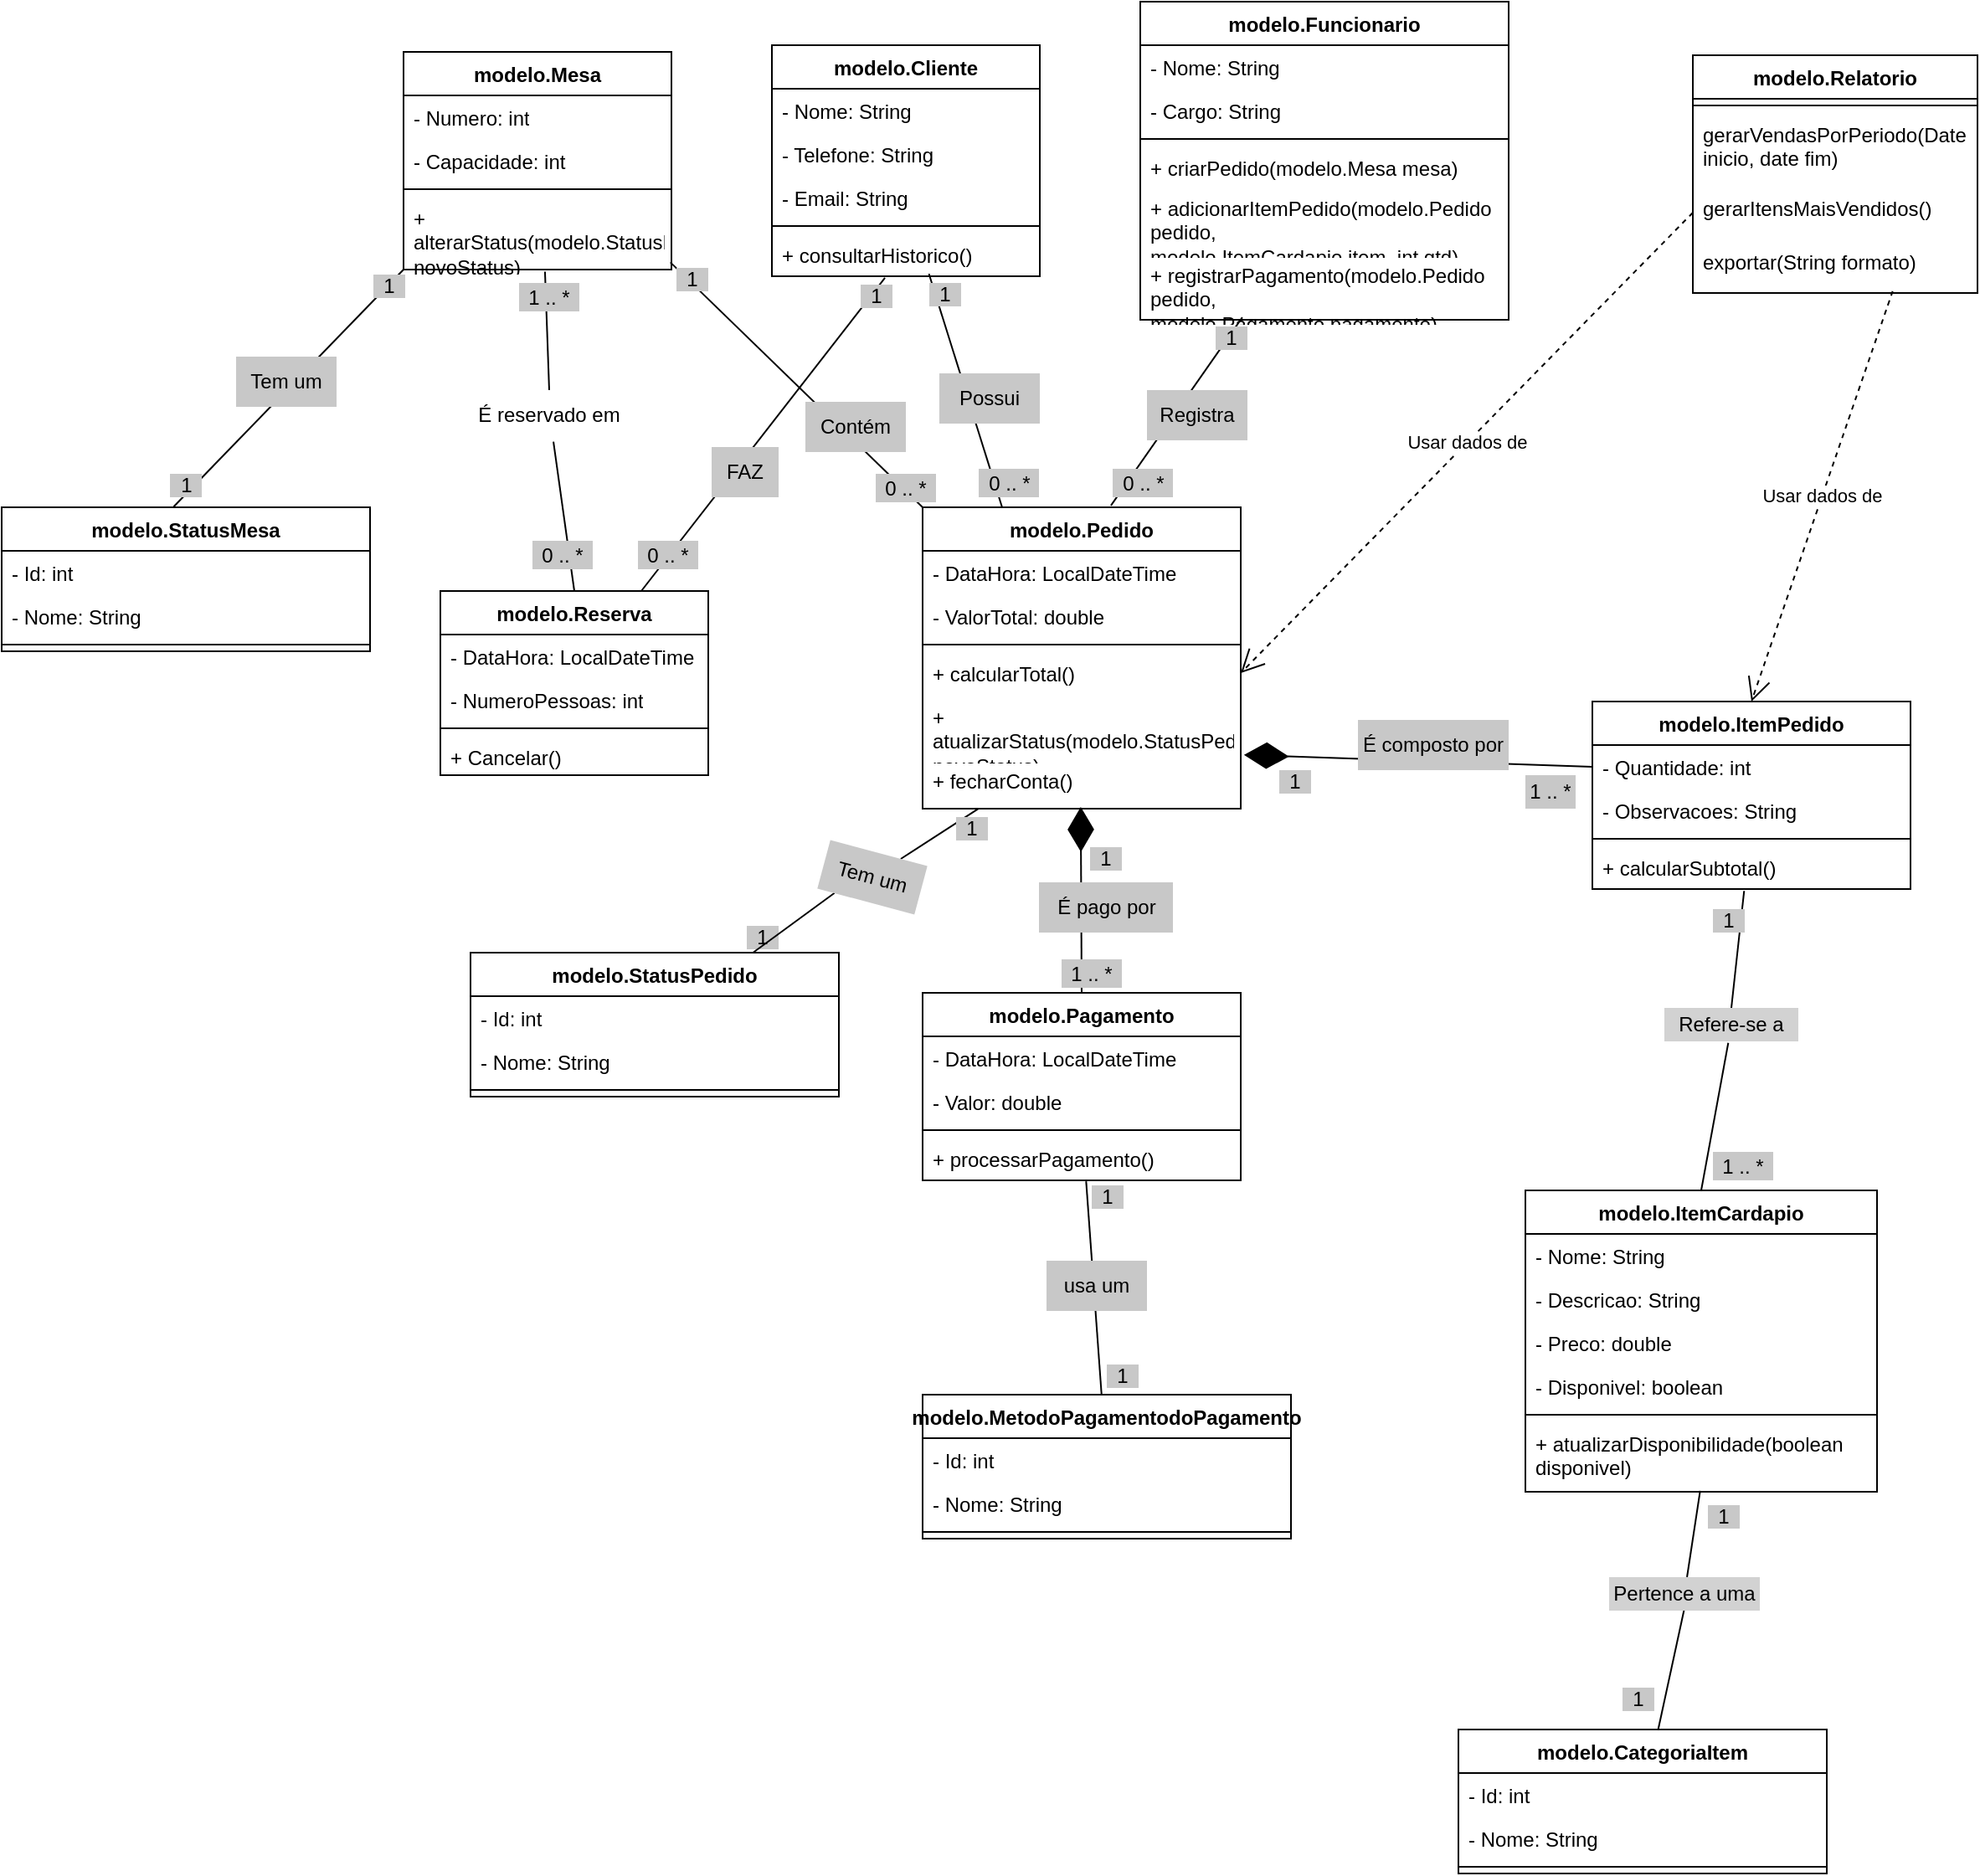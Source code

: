 <mxfile version="28.2.5">
  <diagram name="Página-1" id="li24VTJzFY7uefwLRLZB">
    <mxGraphModel dx="6407" dy="2477" grid="1" gridSize="10" guides="1" tooltips="1" connect="1" arrows="1" fold="1" page="1" pageScale="1" pageWidth="1654" pageHeight="1169" math="0" shadow="0">
      <root>
        <mxCell id="0" />
        <mxCell id="1" parent="0" />
        <mxCell id="JY0jTiwD-0eHMd1j9d3w-1" value="modelo.Cliente" style="swimlane;fontStyle=1;align=center;verticalAlign=top;childLayout=stackLayout;horizontal=1;startSize=26;horizontalStack=0;resizeParent=1;resizeParentMax=0;resizeLast=0;collapsible=1;marginBottom=0;whiteSpace=wrap;html=1;" vertex="1" parent="1">
          <mxGeometry x="-990" y="52" width="160" height="138" as="geometry" />
        </mxCell>
        <mxCell id="JY0jTiwD-0eHMd1j9d3w-2" value="- Nome: String" style="text;strokeColor=none;fillColor=none;align=left;verticalAlign=top;spacingLeft=4;spacingRight=4;overflow=hidden;rotatable=0;points=[[0,0.5],[1,0.5]];portConstraint=eastwest;whiteSpace=wrap;html=1;" vertex="1" parent="JY0jTiwD-0eHMd1j9d3w-1">
          <mxGeometry y="26" width="160" height="26" as="geometry" />
        </mxCell>
        <mxCell id="JY0jTiwD-0eHMd1j9d3w-3" value="- Telefone: String" style="text;strokeColor=none;fillColor=none;align=left;verticalAlign=top;spacingLeft=4;spacingRight=4;overflow=hidden;rotatable=0;points=[[0,0.5],[1,0.5]];portConstraint=eastwest;whiteSpace=wrap;html=1;" vertex="1" parent="JY0jTiwD-0eHMd1j9d3w-1">
          <mxGeometry y="52" width="160" height="26" as="geometry" />
        </mxCell>
        <mxCell id="JY0jTiwD-0eHMd1j9d3w-4" value="- Email: String" style="text;strokeColor=none;fillColor=none;align=left;verticalAlign=top;spacingLeft=4;spacingRight=4;overflow=hidden;rotatable=0;points=[[0,0.5],[1,0.5]];portConstraint=eastwest;whiteSpace=wrap;html=1;" vertex="1" parent="JY0jTiwD-0eHMd1j9d3w-1">
          <mxGeometry y="78" width="160" height="26" as="geometry" />
        </mxCell>
        <mxCell id="JY0jTiwD-0eHMd1j9d3w-5" value="" style="line;strokeWidth=1;fillColor=none;align=left;verticalAlign=middle;spacingTop=-1;spacingLeft=3;spacingRight=3;rotatable=0;labelPosition=right;points=[];portConstraint=eastwest;strokeColor=inherit;" vertex="1" parent="JY0jTiwD-0eHMd1j9d3w-1">
          <mxGeometry y="104" width="160" height="8" as="geometry" />
        </mxCell>
        <mxCell id="JY0jTiwD-0eHMd1j9d3w-6" value="+ consultarHistorico()" style="text;strokeColor=none;fillColor=none;align=left;verticalAlign=top;spacingLeft=4;spacingRight=4;overflow=hidden;rotatable=0;points=[[0,0.5],[1,0.5]];portConstraint=eastwest;whiteSpace=wrap;html=1;" vertex="1" parent="JY0jTiwD-0eHMd1j9d3w-1">
          <mxGeometry y="112" width="160" height="26" as="geometry" />
        </mxCell>
        <mxCell id="JY0jTiwD-0eHMd1j9d3w-7" value="modelo.Pedido" style="swimlane;fontStyle=1;align=center;verticalAlign=top;childLayout=stackLayout;horizontal=1;startSize=26;horizontalStack=0;resizeParent=1;resizeParentMax=0;resizeLast=0;collapsible=1;marginBottom=0;whiteSpace=wrap;html=1;" vertex="1" parent="1">
          <mxGeometry x="-900" y="328" width="190" height="180" as="geometry" />
        </mxCell>
        <mxCell id="JY0jTiwD-0eHMd1j9d3w-8" value="- DataHora: LocalDateTime" style="text;strokeColor=none;fillColor=none;align=left;verticalAlign=top;spacingLeft=4;spacingRight=4;overflow=hidden;rotatable=0;points=[[0,0.5],[1,0.5]];portConstraint=eastwest;whiteSpace=wrap;html=1;" vertex="1" parent="JY0jTiwD-0eHMd1j9d3w-7">
          <mxGeometry y="26" width="190" height="26" as="geometry" />
        </mxCell>
        <mxCell id="JY0jTiwD-0eHMd1j9d3w-9" value="- ValorTotal: double" style="text;strokeColor=none;fillColor=none;align=left;verticalAlign=top;spacingLeft=4;spacingRight=4;overflow=hidden;rotatable=0;points=[[0,0.5],[1,0.5]];portConstraint=eastwest;whiteSpace=wrap;html=1;" vertex="1" parent="JY0jTiwD-0eHMd1j9d3w-7">
          <mxGeometry y="52" width="190" height="26" as="geometry" />
        </mxCell>
        <mxCell id="JY0jTiwD-0eHMd1j9d3w-10" value="" style="line;strokeWidth=1;fillColor=none;align=left;verticalAlign=middle;spacingTop=-1;spacingLeft=3;spacingRight=3;rotatable=0;labelPosition=right;points=[];portConstraint=eastwest;strokeColor=inherit;" vertex="1" parent="JY0jTiwD-0eHMd1j9d3w-7">
          <mxGeometry y="78" width="190" height="8" as="geometry" />
        </mxCell>
        <mxCell id="JY0jTiwD-0eHMd1j9d3w-11" value="+ calcularTotal()" style="text;strokeColor=none;fillColor=none;align=left;verticalAlign=top;spacingLeft=4;spacingRight=4;overflow=hidden;rotatable=0;points=[[0,0.5],[1,0.5]];portConstraint=eastwest;whiteSpace=wrap;html=1;" vertex="1" parent="JY0jTiwD-0eHMd1j9d3w-7">
          <mxGeometry y="86" width="190" height="26" as="geometry" />
        </mxCell>
        <mxCell id="JY0jTiwD-0eHMd1j9d3w-12" value="&lt;div&gt;+ atualizarStatus(modelo.StatusPedido novoStatus)&lt;/div&gt;" style="text;strokeColor=none;fillColor=none;align=left;verticalAlign=top;spacingLeft=4;spacingRight=4;overflow=hidden;rotatable=0;points=[[0,0.5],[1,0.5]];portConstraint=eastwest;whiteSpace=wrap;html=1;" vertex="1" parent="JY0jTiwD-0eHMd1j9d3w-7">
          <mxGeometry y="112" width="190" height="38" as="geometry" />
        </mxCell>
        <mxCell id="JY0jTiwD-0eHMd1j9d3w-13" value="&lt;div&gt;+ fecharConta()&lt;/div&gt;" style="text;strokeColor=none;fillColor=none;align=left;verticalAlign=top;spacingLeft=4;spacingRight=4;overflow=hidden;rotatable=0;points=[[0,0.5],[1,0.5]];portConstraint=eastwest;whiteSpace=wrap;html=1;" vertex="1" parent="JY0jTiwD-0eHMd1j9d3w-7">
          <mxGeometry y="150" width="190" height="30" as="geometry" />
        </mxCell>
        <mxCell id="JY0jTiwD-0eHMd1j9d3w-14" value="modelo.Pagamento" style="swimlane;fontStyle=1;align=center;verticalAlign=top;childLayout=stackLayout;horizontal=1;startSize=26;horizontalStack=0;resizeParent=1;resizeParentMax=0;resizeLast=0;collapsible=1;marginBottom=0;whiteSpace=wrap;html=1;" vertex="1" parent="1">
          <mxGeometry x="-900" y="618" width="190" height="112" as="geometry" />
        </mxCell>
        <mxCell id="JY0jTiwD-0eHMd1j9d3w-15" value="- DataHora: LocalDateTime" style="text;strokeColor=none;fillColor=none;align=left;verticalAlign=top;spacingLeft=4;spacingRight=4;overflow=hidden;rotatable=0;points=[[0,0.5],[1,0.5]];portConstraint=eastwest;whiteSpace=wrap;html=1;" vertex="1" parent="JY0jTiwD-0eHMd1j9d3w-14">
          <mxGeometry y="26" width="190" height="26" as="geometry" />
        </mxCell>
        <mxCell id="JY0jTiwD-0eHMd1j9d3w-16" value="- Valor: double" style="text;strokeColor=none;fillColor=none;align=left;verticalAlign=top;spacingLeft=4;spacingRight=4;overflow=hidden;rotatable=0;points=[[0,0.5],[1,0.5]];portConstraint=eastwest;whiteSpace=wrap;html=1;" vertex="1" parent="JY0jTiwD-0eHMd1j9d3w-14">
          <mxGeometry y="52" width="190" height="26" as="geometry" />
        </mxCell>
        <mxCell id="JY0jTiwD-0eHMd1j9d3w-17" value="" style="line;strokeWidth=1;fillColor=none;align=left;verticalAlign=middle;spacingTop=-1;spacingLeft=3;spacingRight=3;rotatable=0;labelPosition=right;points=[];portConstraint=eastwest;strokeColor=inherit;" vertex="1" parent="JY0jTiwD-0eHMd1j9d3w-14">
          <mxGeometry y="78" width="190" height="8" as="geometry" />
        </mxCell>
        <mxCell id="JY0jTiwD-0eHMd1j9d3w-18" value="+ processarPagamento()" style="text;strokeColor=none;fillColor=none;align=left;verticalAlign=top;spacingLeft=4;spacingRight=4;overflow=hidden;rotatable=0;points=[[0,0.5],[1,0.5]];portConstraint=eastwest;whiteSpace=wrap;html=1;" vertex="1" parent="JY0jTiwD-0eHMd1j9d3w-14">
          <mxGeometry y="86" width="190" height="26" as="geometry" />
        </mxCell>
        <mxCell id="JY0jTiwD-0eHMd1j9d3w-19" value="modelo.ItemCardapio" style="swimlane;fontStyle=1;align=center;verticalAlign=top;childLayout=stackLayout;horizontal=1;startSize=26;horizontalStack=0;resizeParent=1;resizeParentMax=0;resizeLast=0;collapsible=1;marginBottom=0;whiteSpace=wrap;html=1;" vertex="1" parent="1">
          <mxGeometry x="-540" y="736" width="210" height="180" as="geometry" />
        </mxCell>
        <mxCell id="JY0jTiwD-0eHMd1j9d3w-20" value="- Nome: String" style="text;strokeColor=none;fillColor=none;align=left;verticalAlign=top;spacingLeft=4;spacingRight=4;overflow=hidden;rotatable=0;points=[[0,0.5],[1,0.5]];portConstraint=eastwest;whiteSpace=wrap;html=1;" vertex="1" parent="JY0jTiwD-0eHMd1j9d3w-19">
          <mxGeometry y="26" width="210" height="26" as="geometry" />
        </mxCell>
        <mxCell id="JY0jTiwD-0eHMd1j9d3w-21" value="- Descricao: String" style="text;strokeColor=none;fillColor=none;align=left;verticalAlign=top;spacingLeft=4;spacingRight=4;overflow=hidden;rotatable=0;points=[[0,0.5],[1,0.5]];portConstraint=eastwest;whiteSpace=wrap;html=1;" vertex="1" parent="JY0jTiwD-0eHMd1j9d3w-19">
          <mxGeometry y="52" width="210" height="26" as="geometry" />
        </mxCell>
        <mxCell id="JY0jTiwD-0eHMd1j9d3w-22" value="- Preco: double" style="text;strokeColor=none;fillColor=none;align=left;verticalAlign=top;spacingLeft=4;spacingRight=4;overflow=hidden;rotatable=0;points=[[0,0.5],[1,0.5]];portConstraint=eastwest;whiteSpace=wrap;html=1;" vertex="1" parent="JY0jTiwD-0eHMd1j9d3w-19">
          <mxGeometry y="78" width="210" height="26" as="geometry" />
        </mxCell>
        <mxCell id="JY0jTiwD-0eHMd1j9d3w-23" value="- Disponivel: boolean" style="text;strokeColor=none;fillColor=none;align=left;verticalAlign=top;spacingLeft=4;spacingRight=4;overflow=hidden;rotatable=0;points=[[0,0.5],[1,0.5]];portConstraint=eastwest;whiteSpace=wrap;html=1;" vertex="1" parent="JY0jTiwD-0eHMd1j9d3w-19">
          <mxGeometry y="104" width="210" height="26" as="geometry" />
        </mxCell>
        <mxCell id="JY0jTiwD-0eHMd1j9d3w-24" value="" style="line;strokeWidth=1;fillColor=none;align=left;verticalAlign=middle;spacingTop=-1;spacingLeft=3;spacingRight=3;rotatable=0;labelPosition=right;points=[];portConstraint=eastwest;strokeColor=inherit;" vertex="1" parent="JY0jTiwD-0eHMd1j9d3w-19">
          <mxGeometry y="130" width="210" height="8" as="geometry" />
        </mxCell>
        <mxCell id="JY0jTiwD-0eHMd1j9d3w-25" value="+ atualizarDisponibilidade(boolean disponivel)" style="text;strokeColor=none;fillColor=none;align=left;verticalAlign=top;spacingLeft=4;spacingRight=4;overflow=hidden;rotatable=0;points=[[0,0.5],[1,0.5]];portConstraint=eastwest;whiteSpace=wrap;html=1;" vertex="1" parent="JY0jTiwD-0eHMd1j9d3w-19">
          <mxGeometry y="138" width="210" height="42" as="geometry" />
        </mxCell>
        <mxCell id="JY0jTiwD-0eHMd1j9d3w-26" value="modelo.ItemPedido" style="swimlane;fontStyle=1;align=center;verticalAlign=top;childLayout=stackLayout;horizontal=1;startSize=26;horizontalStack=0;resizeParent=1;resizeParentMax=0;resizeLast=0;collapsible=1;marginBottom=0;whiteSpace=wrap;html=1;" vertex="1" parent="1">
          <mxGeometry x="-500" y="444" width="190" height="112" as="geometry" />
        </mxCell>
        <mxCell id="JY0jTiwD-0eHMd1j9d3w-27" value="- Quantidade: int" style="text;strokeColor=none;fillColor=none;align=left;verticalAlign=top;spacingLeft=4;spacingRight=4;overflow=hidden;rotatable=0;points=[[0,0.5],[1,0.5]];portConstraint=eastwest;whiteSpace=wrap;html=1;" vertex="1" parent="JY0jTiwD-0eHMd1j9d3w-26">
          <mxGeometry y="26" width="190" height="26" as="geometry" />
        </mxCell>
        <mxCell id="JY0jTiwD-0eHMd1j9d3w-28" value="- Observacoes: String" style="text;strokeColor=none;fillColor=none;align=left;verticalAlign=top;spacingLeft=4;spacingRight=4;overflow=hidden;rotatable=0;points=[[0,0.5],[1,0.5]];portConstraint=eastwest;whiteSpace=wrap;html=1;" vertex="1" parent="JY0jTiwD-0eHMd1j9d3w-26">
          <mxGeometry y="52" width="190" height="26" as="geometry" />
        </mxCell>
        <mxCell id="JY0jTiwD-0eHMd1j9d3w-29" value="" style="line;strokeWidth=1;fillColor=none;align=left;verticalAlign=middle;spacingTop=-1;spacingLeft=3;spacingRight=3;rotatable=0;labelPosition=right;points=[];portConstraint=eastwest;strokeColor=inherit;" vertex="1" parent="JY0jTiwD-0eHMd1j9d3w-26">
          <mxGeometry y="78" width="190" height="8" as="geometry" />
        </mxCell>
        <mxCell id="JY0jTiwD-0eHMd1j9d3w-30" value="+ calcularSubtotal()" style="text;strokeColor=none;fillColor=none;align=left;verticalAlign=top;spacingLeft=4;spacingRight=4;overflow=hidden;rotatable=0;points=[[0,0.5],[1,0.5]];portConstraint=eastwest;whiteSpace=wrap;html=1;" vertex="1" parent="JY0jTiwD-0eHMd1j9d3w-26">
          <mxGeometry y="86" width="190" height="26" as="geometry" />
        </mxCell>
        <mxCell id="JY0jTiwD-0eHMd1j9d3w-31" value="modelo.Mesa" style="swimlane;fontStyle=1;align=center;verticalAlign=top;childLayout=stackLayout;horizontal=1;startSize=26;horizontalStack=0;resizeParent=1;resizeParentMax=0;resizeLast=0;collapsible=1;marginBottom=0;whiteSpace=wrap;html=1;" vertex="1" parent="1">
          <mxGeometry x="-1210" y="56" width="160" height="130" as="geometry" />
        </mxCell>
        <mxCell id="JY0jTiwD-0eHMd1j9d3w-32" value="- Numero: int" style="text;strokeColor=none;fillColor=none;align=left;verticalAlign=top;spacingLeft=4;spacingRight=4;overflow=hidden;rotatable=0;points=[[0,0.5],[1,0.5]];portConstraint=eastwest;whiteSpace=wrap;html=1;" vertex="1" parent="JY0jTiwD-0eHMd1j9d3w-31">
          <mxGeometry y="26" width="160" height="26" as="geometry" />
        </mxCell>
        <mxCell id="JY0jTiwD-0eHMd1j9d3w-33" value="- Capacidade: int" style="text;strokeColor=none;fillColor=none;align=left;verticalAlign=top;spacingLeft=4;spacingRight=4;overflow=hidden;rotatable=0;points=[[0,0.5],[1,0.5]];portConstraint=eastwest;whiteSpace=wrap;html=1;" vertex="1" parent="JY0jTiwD-0eHMd1j9d3w-31">
          <mxGeometry y="52" width="160" height="26" as="geometry" />
        </mxCell>
        <mxCell id="JY0jTiwD-0eHMd1j9d3w-34" value="" style="line;strokeWidth=1;fillColor=none;align=left;verticalAlign=middle;spacingTop=-1;spacingLeft=3;spacingRight=3;rotatable=0;labelPosition=right;points=[];portConstraint=eastwest;strokeColor=inherit;" vertex="1" parent="JY0jTiwD-0eHMd1j9d3w-31">
          <mxGeometry y="78" width="160" height="8" as="geometry" />
        </mxCell>
        <mxCell id="JY0jTiwD-0eHMd1j9d3w-35" value="+ alterarStatus(modelo.StatusMesa novoStatus)" style="text;strokeColor=none;fillColor=none;align=left;verticalAlign=top;spacingLeft=4;spacingRight=4;overflow=hidden;rotatable=0;points=[[0,0.5],[1,0.5]];portConstraint=eastwest;whiteSpace=wrap;html=1;" vertex="1" parent="JY0jTiwD-0eHMd1j9d3w-31">
          <mxGeometry y="86" width="160" height="44" as="geometry" />
        </mxCell>
        <mxCell id="JY0jTiwD-0eHMd1j9d3w-36" value="modelo.Relatorio" style="swimlane;fontStyle=1;align=center;verticalAlign=top;childLayout=stackLayout;horizontal=1;startSize=26;horizontalStack=0;resizeParent=1;resizeParentMax=0;resizeLast=0;collapsible=1;marginBottom=0;whiteSpace=wrap;html=1;" vertex="1" parent="1">
          <mxGeometry x="-440" y="58" width="170" height="142" as="geometry" />
        </mxCell>
        <mxCell id="JY0jTiwD-0eHMd1j9d3w-37" value="" style="line;strokeWidth=1;fillColor=none;align=left;verticalAlign=middle;spacingTop=-1;spacingLeft=3;spacingRight=3;rotatable=0;labelPosition=right;points=[];portConstraint=eastwest;strokeColor=inherit;" vertex="1" parent="JY0jTiwD-0eHMd1j9d3w-36">
          <mxGeometry y="26" width="170" height="8" as="geometry" />
        </mxCell>
        <mxCell id="JY0jTiwD-0eHMd1j9d3w-38" value="gerarVendasPorPeriodo(Date inicio, date fim)" style="text;strokeColor=none;fillColor=none;align=left;verticalAlign=top;spacingLeft=4;spacingRight=4;overflow=hidden;rotatable=0;points=[[0,0.5],[1,0.5]];portConstraint=eastwest;whiteSpace=wrap;html=1;" vertex="1" parent="JY0jTiwD-0eHMd1j9d3w-36">
          <mxGeometry y="34" width="170" height="44" as="geometry" />
        </mxCell>
        <mxCell id="JY0jTiwD-0eHMd1j9d3w-39" value="gerarItensMaisVendidos()" style="text;strokeColor=none;fillColor=none;align=left;verticalAlign=top;spacingLeft=4;spacingRight=4;overflow=hidden;rotatable=0;points=[[0,0.5],[1,0.5]];portConstraint=eastwest;whiteSpace=wrap;html=1;" vertex="1" parent="JY0jTiwD-0eHMd1j9d3w-36">
          <mxGeometry y="78" width="170" height="32" as="geometry" />
        </mxCell>
        <mxCell id="JY0jTiwD-0eHMd1j9d3w-40" value="exportar(String formato)" style="text;strokeColor=none;fillColor=none;align=left;verticalAlign=top;spacingLeft=4;spacingRight=4;overflow=hidden;rotatable=0;points=[[0,0.5],[1,0.5]];portConstraint=eastwest;whiteSpace=wrap;html=1;" vertex="1" parent="JY0jTiwD-0eHMd1j9d3w-36">
          <mxGeometry y="110" width="170" height="32" as="geometry" />
        </mxCell>
        <mxCell id="JY0jTiwD-0eHMd1j9d3w-41" value="modelo.Reserva" style="swimlane;fontStyle=1;align=center;verticalAlign=top;childLayout=stackLayout;horizontal=1;startSize=26;horizontalStack=0;resizeParent=1;resizeParentMax=0;resizeLast=0;collapsible=1;marginBottom=0;whiteSpace=wrap;html=1;" vertex="1" parent="1">
          <mxGeometry x="-1188" y="378" width="160" height="110" as="geometry" />
        </mxCell>
        <mxCell id="JY0jTiwD-0eHMd1j9d3w-42" value="- DataHora: LocalDateTime" style="text;strokeColor=none;fillColor=none;align=left;verticalAlign=top;spacingLeft=4;spacingRight=4;overflow=hidden;rotatable=0;points=[[0,0.5],[1,0.5]];portConstraint=eastwest;whiteSpace=wrap;html=1;" vertex="1" parent="JY0jTiwD-0eHMd1j9d3w-41">
          <mxGeometry y="26" width="160" height="26" as="geometry" />
        </mxCell>
        <mxCell id="JY0jTiwD-0eHMd1j9d3w-43" value="- NumeroPessoas: int" style="text;strokeColor=none;fillColor=none;align=left;verticalAlign=top;spacingLeft=4;spacingRight=4;overflow=hidden;rotatable=0;points=[[0,0.5],[1,0.5]];portConstraint=eastwest;whiteSpace=wrap;html=1;" vertex="1" parent="JY0jTiwD-0eHMd1j9d3w-41">
          <mxGeometry y="52" width="160" height="26" as="geometry" />
        </mxCell>
        <mxCell id="JY0jTiwD-0eHMd1j9d3w-44" value="" style="line;strokeWidth=1;fillColor=none;align=left;verticalAlign=middle;spacingTop=-1;spacingLeft=3;spacingRight=3;rotatable=0;labelPosition=right;points=[];portConstraint=eastwest;strokeColor=inherit;" vertex="1" parent="JY0jTiwD-0eHMd1j9d3w-41">
          <mxGeometry y="78" width="160" height="8" as="geometry" />
        </mxCell>
        <mxCell id="JY0jTiwD-0eHMd1j9d3w-45" value="+ Cancelar()" style="text;strokeColor=none;fillColor=none;align=left;verticalAlign=top;spacingLeft=4;spacingRight=4;overflow=hidden;rotatable=0;points=[[0,0.5],[1,0.5]];portConstraint=eastwest;whiteSpace=wrap;html=1;" vertex="1" parent="JY0jTiwD-0eHMd1j9d3w-41">
          <mxGeometry y="86" width="160" height="24" as="geometry" />
        </mxCell>
        <mxCell id="JY0jTiwD-0eHMd1j9d3w-46" value="modelo.Funcionario" style="swimlane;fontStyle=1;align=center;verticalAlign=top;childLayout=stackLayout;horizontal=1;startSize=26;horizontalStack=0;resizeParent=1;resizeParentMax=0;resizeLast=0;collapsible=1;marginBottom=0;whiteSpace=wrap;html=1;" vertex="1" parent="1">
          <mxGeometry x="-770" y="26" width="220" height="190" as="geometry" />
        </mxCell>
        <mxCell id="JY0jTiwD-0eHMd1j9d3w-47" value="- Nome: String" style="text;strokeColor=none;fillColor=none;align=left;verticalAlign=top;spacingLeft=4;spacingRight=4;overflow=hidden;rotatable=0;points=[[0,0.5],[1,0.5]];portConstraint=eastwest;whiteSpace=wrap;html=1;" vertex="1" parent="JY0jTiwD-0eHMd1j9d3w-46">
          <mxGeometry y="26" width="220" height="26" as="geometry" />
        </mxCell>
        <mxCell id="JY0jTiwD-0eHMd1j9d3w-48" value="- Cargo: String" style="text;strokeColor=none;fillColor=none;align=left;verticalAlign=top;spacingLeft=4;spacingRight=4;overflow=hidden;rotatable=0;points=[[0,0.5],[1,0.5]];portConstraint=eastwest;whiteSpace=wrap;html=1;" vertex="1" parent="JY0jTiwD-0eHMd1j9d3w-46">
          <mxGeometry y="52" width="220" height="26" as="geometry" />
        </mxCell>
        <mxCell id="JY0jTiwD-0eHMd1j9d3w-49" value="" style="line;strokeWidth=1;fillColor=none;align=left;verticalAlign=middle;spacingTop=-1;spacingLeft=3;spacingRight=3;rotatable=0;labelPosition=right;points=[];portConstraint=eastwest;strokeColor=inherit;" vertex="1" parent="JY0jTiwD-0eHMd1j9d3w-46">
          <mxGeometry y="78" width="220" height="8" as="geometry" />
        </mxCell>
        <mxCell id="JY0jTiwD-0eHMd1j9d3w-50" value="+ criarPedido(modelo.Mesa mesa)" style="text;strokeColor=none;fillColor=none;align=left;verticalAlign=top;spacingLeft=4;spacingRight=4;overflow=hidden;rotatable=0;points=[[0,0.5],[1,0.5]];portConstraint=eastwest;whiteSpace=wrap;html=1;" vertex="1" parent="JY0jTiwD-0eHMd1j9d3w-46">
          <mxGeometry y="86" width="220" height="24" as="geometry" />
        </mxCell>
        <mxCell id="JY0jTiwD-0eHMd1j9d3w-51" value="+ adicionarItemPedido(modelo.Pedido pedido,&lt;div&gt;modelo.ItemCardapio item, int qtd&lt;span style=&quot;background-color: transparent; color: light-dark(rgb(0, 0, 0), rgb(255, 255, 255));&quot;&gt;)&lt;/span&gt;&lt;/div&gt;" style="text;strokeColor=none;fillColor=none;align=left;verticalAlign=top;spacingLeft=4;spacingRight=4;overflow=hidden;rotatable=0;points=[[0,0.5],[1,0.5]];portConstraint=eastwest;whiteSpace=wrap;html=1;" vertex="1" parent="JY0jTiwD-0eHMd1j9d3w-46">
          <mxGeometry y="110" width="220" height="40" as="geometry" />
        </mxCell>
        <mxCell id="JY0jTiwD-0eHMd1j9d3w-52" value="+ registrarPagamento(modelo.Pedido pedido,&lt;div&gt;&lt;span style=&quot;background-color: transparent; color: light-dark(rgb(0, 0, 0), rgb(255, 255, 255));&quot;&gt;modelo.Pagamento pagamento)&lt;/span&gt;&lt;/div&gt;" style="text;strokeColor=none;fillColor=none;align=left;verticalAlign=top;spacingLeft=4;spacingRight=4;overflow=hidden;rotatable=0;points=[[0,0.5],[1,0.5]];portConstraint=eastwest;whiteSpace=wrap;html=1;" vertex="1" parent="JY0jTiwD-0eHMd1j9d3w-46">
          <mxGeometry y="150" width="220" height="40" as="geometry" />
        </mxCell>
        <mxCell id="JY0jTiwD-0eHMd1j9d3w-53" value="modelo.StatusMesa" style="swimlane;fontStyle=1;align=center;verticalAlign=top;childLayout=stackLayout;horizontal=1;startSize=26;horizontalStack=0;resizeParent=1;resizeParentMax=0;resizeLast=0;collapsible=1;marginBottom=0;whiteSpace=wrap;html=1;" vertex="1" parent="1">
          <mxGeometry x="-1450" y="328" width="220" height="86" as="geometry" />
        </mxCell>
        <mxCell id="JY0jTiwD-0eHMd1j9d3w-54" value="- Id: int" style="text;strokeColor=none;fillColor=none;align=left;verticalAlign=top;spacingLeft=4;spacingRight=4;overflow=hidden;rotatable=0;points=[[0,0.5],[1,0.5]];portConstraint=eastwest;whiteSpace=wrap;html=1;" vertex="1" parent="JY0jTiwD-0eHMd1j9d3w-53">
          <mxGeometry y="26" width="220" height="26" as="geometry" />
        </mxCell>
        <mxCell id="JY0jTiwD-0eHMd1j9d3w-55" value="- Nome: String" style="text;strokeColor=none;fillColor=none;align=left;verticalAlign=top;spacingLeft=4;spacingRight=4;overflow=hidden;rotatable=0;points=[[0,0.5],[1,0.5]];portConstraint=eastwest;whiteSpace=wrap;html=1;" vertex="1" parent="JY0jTiwD-0eHMd1j9d3w-53">
          <mxGeometry y="52" width="220" height="26" as="geometry" />
        </mxCell>
        <mxCell id="JY0jTiwD-0eHMd1j9d3w-56" value="" style="line;strokeWidth=1;fillColor=none;align=left;verticalAlign=middle;spacingTop=-1;spacingLeft=3;spacingRight=3;rotatable=0;labelPosition=right;points=[];portConstraint=eastwest;strokeColor=inherit;" vertex="1" parent="JY0jTiwD-0eHMd1j9d3w-53">
          <mxGeometry y="78" width="220" height="8" as="geometry" />
        </mxCell>
        <mxCell id="JY0jTiwD-0eHMd1j9d3w-57" value="modelo.StatusPedido" style="swimlane;fontStyle=1;align=center;verticalAlign=top;childLayout=stackLayout;horizontal=1;startSize=26;horizontalStack=0;resizeParent=1;resizeParentMax=0;resizeLast=0;collapsible=1;marginBottom=0;whiteSpace=wrap;html=1;" vertex="1" parent="1">
          <mxGeometry x="-1170" y="594" width="220" height="86" as="geometry" />
        </mxCell>
        <mxCell id="JY0jTiwD-0eHMd1j9d3w-58" value="- Id: int" style="text;strokeColor=none;fillColor=none;align=left;verticalAlign=top;spacingLeft=4;spacingRight=4;overflow=hidden;rotatable=0;points=[[0,0.5],[1,0.5]];portConstraint=eastwest;whiteSpace=wrap;html=1;" vertex="1" parent="JY0jTiwD-0eHMd1j9d3w-57">
          <mxGeometry y="26" width="220" height="26" as="geometry" />
        </mxCell>
        <mxCell id="JY0jTiwD-0eHMd1j9d3w-59" value="- Nome: String" style="text;strokeColor=none;fillColor=none;align=left;verticalAlign=top;spacingLeft=4;spacingRight=4;overflow=hidden;rotatable=0;points=[[0,0.5],[1,0.5]];portConstraint=eastwest;whiteSpace=wrap;html=1;" vertex="1" parent="JY0jTiwD-0eHMd1j9d3w-57">
          <mxGeometry y="52" width="220" height="26" as="geometry" />
        </mxCell>
        <mxCell id="JY0jTiwD-0eHMd1j9d3w-60" value="" style="line;strokeWidth=1;fillColor=none;align=left;verticalAlign=middle;spacingTop=-1;spacingLeft=3;spacingRight=3;rotatable=0;labelPosition=right;points=[];portConstraint=eastwest;strokeColor=inherit;" vertex="1" parent="JY0jTiwD-0eHMd1j9d3w-57">
          <mxGeometry y="78" width="220" height="8" as="geometry" />
        </mxCell>
        <mxCell id="JY0jTiwD-0eHMd1j9d3w-61" value="modelo.CategoriaItem" style="swimlane;fontStyle=1;align=center;verticalAlign=top;childLayout=stackLayout;horizontal=1;startSize=26;horizontalStack=0;resizeParent=1;resizeParentMax=0;resizeLast=0;collapsible=1;marginBottom=0;whiteSpace=wrap;html=1;" vertex="1" parent="1">
          <mxGeometry x="-580" y="1058" width="220" height="86" as="geometry" />
        </mxCell>
        <mxCell id="JY0jTiwD-0eHMd1j9d3w-62" value="- Id: int" style="text;strokeColor=none;fillColor=none;align=left;verticalAlign=top;spacingLeft=4;spacingRight=4;overflow=hidden;rotatable=0;points=[[0,0.5],[1,0.5]];portConstraint=eastwest;whiteSpace=wrap;html=1;" vertex="1" parent="JY0jTiwD-0eHMd1j9d3w-61">
          <mxGeometry y="26" width="220" height="26" as="geometry" />
        </mxCell>
        <mxCell id="JY0jTiwD-0eHMd1j9d3w-63" value="- Nome: String" style="text;strokeColor=none;fillColor=none;align=left;verticalAlign=top;spacingLeft=4;spacingRight=4;overflow=hidden;rotatable=0;points=[[0,0.5],[1,0.5]];portConstraint=eastwest;whiteSpace=wrap;html=1;" vertex="1" parent="JY0jTiwD-0eHMd1j9d3w-61">
          <mxGeometry y="52" width="220" height="26" as="geometry" />
        </mxCell>
        <mxCell id="JY0jTiwD-0eHMd1j9d3w-64" value="" style="line;strokeWidth=1;fillColor=none;align=left;verticalAlign=middle;spacingTop=-1;spacingLeft=3;spacingRight=3;rotatable=0;labelPosition=right;points=[];portConstraint=eastwest;strokeColor=inherit;" vertex="1" parent="JY0jTiwD-0eHMd1j9d3w-61">
          <mxGeometry y="78" width="220" height="8" as="geometry" />
        </mxCell>
        <mxCell id="JY0jTiwD-0eHMd1j9d3w-65" value="modelo.MetodoPagamentodoPagamento" style="swimlane;fontStyle=1;align=center;verticalAlign=top;childLayout=stackLayout;horizontal=1;startSize=26;horizontalStack=0;resizeParent=1;resizeParentMax=0;resizeLast=0;collapsible=1;marginBottom=0;whiteSpace=wrap;html=1;" vertex="1" parent="1">
          <mxGeometry x="-900" y="858" width="220" height="86" as="geometry" />
        </mxCell>
        <mxCell id="JY0jTiwD-0eHMd1j9d3w-66" value="- Id: int" style="text;strokeColor=none;fillColor=none;align=left;verticalAlign=top;spacingLeft=4;spacingRight=4;overflow=hidden;rotatable=0;points=[[0,0.5],[1,0.5]];portConstraint=eastwest;whiteSpace=wrap;html=1;" vertex="1" parent="JY0jTiwD-0eHMd1j9d3w-65">
          <mxGeometry y="26" width="220" height="26" as="geometry" />
        </mxCell>
        <mxCell id="JY0jTiwD-0eHMd1j9d3w-67" value="- Nome: String" style="text;strokeColor=none;fillColor=none;align=left;verticalAlign=top;spacingLeft=4;spacingRight=4;overflow=hidden;rotatable=0;points=[[0,0.5],[1,0.5]];portConstraint=eastwest;whiteSpace=wrap;html=1;" vertex="1" parent="JY0jTiwD-0eHMd1j9d3w-65">
          <mxGeometry y="52" width="220" height="26" as="geometry" />
        </mxCell>
        <mxCell id="JY0jTiwD-0eHMd1j9d3w-68" value="" style="line;strokeWidth=1;fillColor=none;align=left;verticalAlign=middle;spacingTop=-1;spacingLeft=3;spacingRight=3;rotatable=0;labelPosition=right;points=[];portConstraint=eastwest;strokeColor=inherit;" vertex="1" parent="JY0jTiwD-0eHMd1j9d3w-65">
          <mxGeometry y="78" width="220" height="8" as="geometry" />
        </mxCell>
        <mxCell id="JY0jTiwD-0eHMd1j9d3w-69" value="" style="endArrow=none;html=1;rounded=0;exitX=0.75;exitY=0;exitDx=0;exitDy=0;entryX=0.422;entryY=1.038;entryDx=0;entryDy=0;entryPerimeter=0;" edge="1" parent="1" source="JY0jTiwD-0eHMd1j9d3w-41" target="JY0jTiwD-0eHMd1j9d3w-6">
          <mxGeometry width="50" height="50" relative="1" as="geometry">
            <mxPoint x="-990" y="236" as="sourcePoint" />
            <mxPoint x="-940" y="186" as="targetPoint" />
          </mxGeometry>
        </mxCell>
        <mxCell id="JY0jTiwD-0eHMd1j9d3w-70" value="" style="endArrow=none;html=1;rounded=0;exitX=0.25;exitY=0;exitDx=0;exitDy=0;entryX=0.586;entryY=0.942;entryDx=0;entryDy=0;entryPerimeter=0;" edge="1" parent="1" source="JY0jTiwD-0eHMd1j9d3w-7" target="JY0jTiwD-0eHMd1j9d3w-6">
          <mxGeometry width="50" height="50" relative="1" as="geometry">
            <mxPoint x="-920" y="236" as="sourcePoint" />
            <mxPoint x="-870" y="186" as="targetPoint" />
          </mxGeometry>
        </mxCell>
        <mxCell id="JY0jTiwD-0eHMd1j9d3w-71" value="" style="endArrow=none;html=1;rounded=0;exitX=0.592;exitY=-0.006;exitDx=0;exitDy=0;exitPerimeter=0;entryX=0.277;entryY=0.964;entryDx=0;entryDy=0;entryPerimeter=0;" edge="1" parent="1" source="JY0jTiwD-0eHMd1j9d3w-7" target="JY0jTiwD-0eHMd1j9d3w-52">
          <mxGeometry width="50" height="50" relative="1" as="geometry">
            <mxPoint x="-620" y="190" as="sourcePoint" />
            <mxPoint x="-570" y="140" as="targetPoint" />
          </mxGeometry>
        </mxCell>
        <mxCell id="JY0jTiwD-0eHMd1j9d3w-72" value="" style="endArrow=diamondThin;endFill=1;endSize=24;html=1;rounded=0;curved=1;entryX=1.01;entryY=-0.07;entryDx=0;entryDy=0;entryPerimeter=0;exitX=0;exitY=0.5;exitDx=0;exitDy=0;" edge="1" parent="1" source="JY0jTiwD-0eHMd1j9d3w-27" target="JY0jTiwD-0eHMd1j9d3w-13">
          <mxGeometry width="160" relative="1" as="geometry">
            <mxPoint x="-620" y="528" as="sourcePoint" />
            <mxPoint x="-620" y="468" as="targetPoint" />
            <Array as="points" />
          </mxGeometry>
        </mxCell>
        <mxCell id="JY0jTiwD-0eHMd1j9d3w-73" value="" style="endArrow=diamondThin;endFill=1;endSize=24;html=1;rounded=0;curved=1;exitX=0.5;exitY=0;exitDx=0;exitDy=0;entryX=0.497;entryY=0.965;entryDx=0;entryDy=0;entryPerimeter=0;" edge="1" parent="1" source="JY0jTiwD-0eHMd1j9d3w-14" target="JY0jTiwD-0eHMd1j9d3w-13">
          <mxGeometry width="160" relative="1" as="geometry">
            <mxPoint x="-710.04" y="557" as="sourcePoint" />
            <mxPoint x="-750" y="448" as="targetPoint" />
            <Array as="points" />
          </mxGeometry>
        </mxCell>
        <mxCell id="JY0jTiwD-0eHMd1j9d3w-74" value="Usar dados de" style="endArrow=open;endSize=12;dashed=1;html=1;rounded=0;curved=1;entryX=1;entryY=0.5;entryDx=0;entryDy=0;exitX=0;exitY=0.5;exitDx=0;exitDy=0;" edge="1" parent="1" source="JY0jTiwD-0eHMd1j9d3w-39" target="JY0jTiwD-0eHMd1j9d3w-11">
          <mxGeometry x="-0.003" width="160" relative="1" as="geometry">
            <mxPoint x="-510" y="318" as="sourcePoint" />
            <mxPoint x="-350" y="318" as="targetPoint" />
            <mxPoint as="offset" />
          </mxGeometry>
        </mxCell>
        <mxCell id="JY0jTiwD-0eHMd1j9d3w-75" value="Usar dados de" style="endArrow=open;endSize=12;dashed=1;html=1;rounded=0;curved=1;exitX=0.702;exitY=0.966;exitDx=0;exitDy=0;exitPerimeter=0;entryX=0.5;entryY=0;entryDx=0;entryDy=0;" edge="1" parent="1" source="JY0jTiwD-0eHMd1j9d3w-40" target="JY0jTiwD-0eHMd1j9d3w-26">
          <mxGeometry width="160" relative="1" as="geometry">
            <mxPoint x="-390" y="568" as="sourcePoint" />
            <mxPoint x="-230" y="568" as="targetPoint" />
          </mxGeometry>
        </mxCell>
        <mxCell id="JY0jTiwD-0eHMd1j9d3w-76" value="" style="endArrow=none;html=1;rounded=0;entryX=0.176;entryY=0.997;entryDx=0;entryDy=0;entryPerimeter=0;" edge="1" parent="1" source="JY0jTiwD-0eHMd1j9d3w-92" target="JY0jTiwD-0eHMd1j9d3w-13">
          <mxGeometry width="50" height="50" relative="1" as="geometry">
            <mxPoint x="-900" y="547" as="sourcePoint" />
            <mxPoint x="-890" y="417" as="targetPoint" />
          </mxGeometry>
        </mxCell>
        <mxCell id="JY0jTiwD-0eHMd1j9d3w-77" value="" style="endArrow=none;html=1;rounded=0;entryX=0.514;entryY=1.022;entryDx=0;entryDy=0;entryPerimeter=0;" edge="1" parent="1" source="JY0jTiwD-0eHMd1j9d3w-65" target="JY0jTiwD-0eHMd1j9d3w-18">
          <mxGeometry width="50" height="50" relative="1" as="geometry">
            <mxPoint x="-747" y="837" as="sourcePoint" />
            <mxPoint x="-630" y="728" as="targetPoint" />
          </mxGeometry>
        </mxCell>
        <mxCell id="JY0jTiwD-0eHMd1j9d3w-78" value="" style="endArrow=none;html=1;rounded=0;entryX=0.477;entryY=1.043;entryDx=0;entryDy=0;entryPerimeter=0;exitX=0.5;exitY=0;exitDx=0;exitDy=0;" edge="1" parent="1" source="JY0jTiwD-0eHMd1j9d3w-111" target="JY0jTiwD-0eHMd1j9d3w-30">
          <mxGeometry width="50" height="50" relative="1" as="geometry">
            <mxPoint x="-460" y="857" as="sourcePoint" />
            <mxPoint x="-343" y="748" as="targetPoint" />
          </mxGeometry>
        </mxCell>
        <mxCell id="JY0jTiwD-0eHMd1j9d3w-79" value="" style="endArrow=none;html=1;rounded=0;entryX=0.497;entryY=0.987;entryDx=0;entryDy=0;entryPerimeter=0;" edge="1" parent="1" source="JY0jTiwD-0eHMd1j9d3w-113" target="JY0jTiwD-0eHMd1j9d3w-25">
          <mxGeometry width="50" height="50" relative="1" as="geometry">
            <mxPoint x="-570" y="988" as="sourcePoint" />
            <mxPoint x="-520" y="938" as="targetPoint" />
          </mxGeometry>
        </mxCell>
        <mxCell id="JY0jTiwD-0eHMd1j9d3w-80" value="" style="endArrow=none;html=1;rounded=0;entryX=0.528;entryY=1.028;entryDx=0;entryDy=0;entryPerimeter=0;exitX=0.5;exitY=0;exitDx=0;exitDy=0;" edge="1" parent="1" source="JY0jTiwD-0eHMd1j9d3w-114" target="JY0jTiwD-0eHMd1j9d3w-35">
          <mxGeometry width="50" height="50" relative="1" as="geometry">
            <mxPoint x="-1100" y="338" as="sourcePoint" />
            <mxPoint x="-1120" y="238" as="targetPoint" />
          </mxGeometry>
        </mxCell>
        <mxCell id="JY0jTiwD-0eHMd1j9d3w-81" value="" style="endArrow=none;html=1;rounded=0;entryX=0.996;entryY=0.902;entryDx=0;entryDy=0;entryPerimeter=0;exitX=0;exitY=0;exitDx=0;exitDy=0;" edge="1" parent="1" source="JY0jTiwD-0eHMd1j9d3w-7" target="JY0jTiwD-0eHMd1j9d3w-35">
          <mxGeometry width="50" height="50" relative="1" as="geometry">
            <mxPoint x="-1100" y="258" as="sourcePoint" />
            <mxPoint x="-1050" y="208" as="targetPoint" />
          </mxGeometry>
        </mxCell>
        <mxCell id="JY0jTiwD-0eHMd1j9d3w-82" value="" style="endArrow=none;html=1;rounded=0;entryX=0;entryY=1;entryDx=0;entryDy=0;exitX=0.467;exitY=-0.004;exitDx=0;exitDy=0;exitPerimeter=0;" edge="1" parent="1" source="JY0jTiwD-0eHMd1j9d3w-53" target="JY0jTiwD-0eHMd1j9d3w-31">
          <mxGeometry width="50" height="50" relative="1" as="geometry">
            <mxPoint x="-1400" y="248" as="sourcePoint" />
            <mxPoint x="-1350" y="198" as="targetPoint" />
          </mxGeometry>
        </mxCell>
        <mxCell id="JY0jTiwD-0eHMd1j9d3w-83" value="usa um" style="text;strokeColor=none;align=center;fillColor=#C8C8C8;html=1;verticalAlign=middle;whiteSpace=wrap;rounded=0;" vertex="1" parent="1">
          <mxGeometry x="-826" y="778" width="60" height="30" as="geometry" />
        </mxCell>
        <mxCell id="JY0jTiwD-0eHMd1j9d3w-86" value="É composto por" style="text;strokeColor=none;align=center;fillColor=#C8C8C8;html=1;verticalAlign=middle;whiteSpace=wrap;rounded=0;rotation=0;" vertex="1" parent="1">
          <mxGeometry x="-640" y="455" width="90" height="30" as="geometry" />
        </mxCell>
        <mxCell id="JY0jTiwD-0eHMd1j9d3w-88" value="Registra" style="text;strokeColor=none;align=center;fillColor=#C8C8C8;html=1;verticalAlign=middle;whiteSpace=wrap;rounded=0;" vertex="1" parent="1">
          <mxGeometry x="-766" y="258" width="60" height="30" as="geometry" />
        </mxCell>
        <mxCell id="JY0jTiwD-0eHMd1j9d3w-93" value="1" style="text;strokeColor=none;align=center;fillColor=#C8C8C8;html=1;verticalAlign=middle;whiteSpace=wrap;rounded=0;" vertex="1" parent="1">
          <mxGeometry x="-896" y="194" width="19" height="14" as="geometry" />
        </mxCell>
        <mxCell id="JY0jTiwD-0eHMd1j9d3w-94" value="1 .. *" style="text;strokeColor=none;align=center;fillColor=#C8C8C8;html=1;verticalAlign=middle;whiteSpace=wrap;rounded=0;" vertex="1" parent="1">
          <mxGeometry x="-1141" y="194" width="36" height="17" as="geometry" />
        </mxCell>
        <mxCell id="JY0jTiwD-0eHMd1j9d3w-95" value="1" style="text;strokeColor=none;align=center;fillColor=#C8C8C8;html=1;verticalAlign=middle;whiteSpace=wrap;rounded=0;" vertex="1" parent="1">
          <mxGeometry x="-1047" y="185" width="19" height="14" as="geometry" />
        </mxCell>
        <mxCell id="JY0jTiwD-0eHMd1j9d3w-96" value="1" style="text;strokeColor=none;align=center;fillColor=#C8C8C8;html=1;verticalAlign=middle;whiteSpace=wrap;rounded=0;" vertex="1" parent="1">
          <mxGeometry x="-937" y="195" width="19" height="14" as="geometry" />
        </mxCell>
        <mxCell id="JY0jTiwD-0eHMd1j9d3w-97" value="1" style="text;strokeColor=none;align=center;fillColor=#C8C8C8;html=1;verticalAlign=middle;whiteSpace=wrap;rounded=0;" vertex="1" parent="1">
          <mxGeometry x="-725" y="220" width="19" height="14" as="geometry" />
        </mxCell>
        <mxCell id="JY0jTiwD-0eHMd1j9d3w-98" value="1" style="text;strokeColor=none;align=center;fillColor=#C8C8C8;html=1;verticalAlign=middle;whiteSpace=wrap;rounded=0;" vertex="1" parent="1">
          <mxGeometry x="-1228" y="189" width="19" height="14" as="geometry" />
        </mxCell>
        <mxCell id="JY0jTiwD-0eHMd1j9d3w-99" value="1" style="text;strokeColor=none;align=center;fillColor=#C8C8C8;html=1;verticalAlign=middle;whiteSpace=wrap;rounded=0;" vertex="1" parent="1">
          <mxGeometry x="-687" y="485" width="19" height="14" as="geometry" />
        </mxCell>
        <mxCell id="JY0jTiwD-0eHMd1j9d3w-100" value="1" style="text;strokeColor=none;align=center;fillColor=#C8C8C8;html=1;verticalAlign=middle;whiteSpace=wrap;rounded=0;" vertex="1" parent="1">
          <mxGeometry x="-800" y="531" width="19" height="14" as="geometry" />
        </mxCell>
        <mxCell id="JY0jTiwD-0eHMd1j9d3w-101" value="1" style="text;strokeColor=none;align=center;fillColor=#C8C8C8;html=1;verticalAlign=middle;whiteSpace=wrap;rounded=0;" vertex="1" parent="1">
          <mxGeometry x="-880" y="513" width="19" height="14" as="geometry" />
        </mxCell>
        <mxCell id="JY0jTiwD-0eHMd1j9d3w-102" value="1" style="text;strokeColor=none;align=center;fillColor=#C8C8C8;html=1;verticalAlign=middle;whiteSpace=wrap;rounded=0;" vertex="1" parent="1">
          <mxGeometry x="-1005" y="578" width="19" height="14" as="geometry" />
        </mxCell>
        <mxCell id="JY0jTiwD-0eHMd1j9d3w-103" value="1" style="text;strokeColor=none;align=center;fillColor=#C8C8C8;html=1;verticalAlign=middle;whiteSpace=wrap;rounded=0;" vertex="1" parent="1">
          <mxGeometry x="-428" y="568" width="19" height="14" as="geometry" />
        </mxCell>
        <mxCell id="JY0jTiwD-0eHMd1j9d3w-104" value="1" style="text;strokeColor=none;align=center;fillColor=#C8C8C8;html=1;verticalAlign=middle;whiteSpace=wrap;rounded=0;" vertex="1" parent="1">
          <mxGeometry x="-799" y="733" width="19" height="14" as="geometry" />
        </mxCell>
        <mxCell id="JY0jTiwD-0eHMd1j9d3w-105" value="1" style="text;strokeColor=none;align=center;fillColor=#C8C8C8;html=1;verticalAlign=middle;whiteSpace=wrap;rounded=0;" vertex="1" parent="1">
          <mxGeometry x="-431" y="924" width="19" height="14" as="geometry" />
        </mxCell>
        <mxCell id="JY0jTiwD-0eHMd1j9d3w-106" value="1" style="text;strokeColor=none;align=center;fillColor=#C8C8C8;html=1;verticalAlign=middle;whiteSpace=wrap;rounded=0;" vertex="1" parent="1">
          <mxGeometry x="-790" y="840" width="19" height="14" as="geometry" />
        </mxCell>
        <mxCell id="JY0jTiwD-0eHMd1j9d3w-107" value="1" style="text;strokeColor=none;align=center;fillColor=#C8C8C8;html=1;verticalAlign=middle;whiteSpace=wrap;rounded=0;" vertex="1" parent="1">
          <mxGeometry x="-482" y="1033" width="19" height="14" as="geometry" />
        </mxCell>
        <mxCell id="JY0jTiwD-0eHMd1j9d3w-108" value="1 .. *" style="text;strokeColor=none;align=center;fillColor=#C8C8C8;html=1;verticalAlign=middle;whiteSpace=wrap;rounded=0;" vertex="1" parent="1">
          <mxGeometry x="-817" y="598" width="36" height="17" as="geometry" />
        </mxCell>
        <mxCell id="JY0jTiwD-0eHMd1j9d3w-109" value="1 .. *" style="text;strokeColor=none;align=center;fillColor=#C8C8C8;html=1;verticalAlign=middle;whiteSpace=wrap;rounded=0;" vertex="1" parent="1">
          <mxGeometry x="-428" y="713" width="36" height="17" as="geometry" />
        </mxCell>
        <mxCell id="JY0jTiwD-0eHMd1j9d3w-110" value="" style="endArrow=none;html=1;rounded=0;entryX=0.477;entryY=1.043;entryDx=0;entryDy=0;entryPerimeter=0;exitX=0.5;exitY=0;exitDx=0;exitDy=0;" edge="1" parent="1" source="JY0jTiwD-0eHMd1j9d3w-19" target="JY0jTiwD-0eHMd1j9d3w-111">
          <mxGeometry width="50" height="50" relative="1" as="geometry">
            <mxPoint x="-485" y="708" as="sourcePoint" />
            <mxPoint x="-479" y="561" as="targetPoint" />
          </mxGeometry>
        </mxCell>
        <mxCell id="JY0jTiwD-0eHMd1j9d3w-111" value="Refere-se a" style="text;strokeColor=none;align=center;fillColor=#D2D2D2;html=1;verticalAlign=middle;whiteSpace=wrap;rounded=0;" vertex="1" parent="1">
          <mxGeometry x="-457" y="627" width="80" height="20" as="geometry" />
        </mxCell>
        <mxCell id="JY0jTiwD-0eHMd1j9d3w-112" value="" style="endArrow=none;html=1;rounded=0;entryX=0.497;entryY=0.987;entryDx=0;entryDy=0;entryPerimeter=0;" edge="1" parent="1" source="JY0jTiwD-0eHMd1j9d3w-61" target="JY0jTiwD-0eHMd1j9d3w-113">
          <mxGeometry width="50" height="50" relative="1" as="geometry">
            <mxPoint x="-486" y="968" as="sourcePoint" />
            <mxPoint x="-486" y="887" as="targetPoint" />
          </mxGeometry>
        </mxCell>
        <mxCell id="JY0jTiwD-0eHMd1j9d3w-113" value="Pertence a uma" style="text;strokeColor=none;align=center;fillColor=#D2D2D2;html=1;verticalAlign=middle;whiteSpace=wrap;rounded=0;" vertex="1" parent="1">
          <mxGeometry x="-490" y="967" width="90" height="20" as="geometry" />
        </mxCell>
        <mxCell id="JY0jTiwD-0eHMd1j9d3w-115" value="" style="endArrow=none;html=1;rounded=0;entryX=0.528;entryY=1.028;entryDx=0;entryDy=0;entryPerimeter=0;exitX=0.5;exitY=0;exitDx=0;exitDy=0;" edge="1" parent="1" source="JY0jTiwD-0eHMd1j9d3w-41" target="JY0jTiwD-0eHMd1j9d3w-114">
          <mxGeometry width="50" height="50" relative="1" as="geometry">
            <mxPoint x="-1090" y="328" as="sourcePoint" />
            <mxPoint x="-1126" y="187" as="targetPoint" />
          </mxGeometry>
        </mxCell>
        <mxCell id="JY0jTiwD-0eHMd1j9d3w-114" value="É reservado em" style="text;strokeColor=none;align=center;fillColor=light-dark(transparent,#3C3C3C);html=1;verticalAlign=middle;whiteSpace=wrap;rounded=0;" vertex="1" parent="1">
          <mxGeometry x="-1168" y="258" width="90" height="30" as="geometry" />
        </mxCell>
        <mxCell id="JY0jTiwD-0eHMd1j9d3w-116" value="" style="endArrow=none;html=1;rounded=0;entryX=0.176;entryY=0.997;entryDx=0;entryDy=0;entryPerimeter=0;" edge="1" parent="1" source="JY0jTiwD-0eHMd1j9d3w-57" target="JY0jTiwD-0eHMd1j9d3w-92">
          <mxGeometry width="50" height="50" relative="1" as="geometry">
            <mxPoint x="-996" y="594" as="sourcePoint" />
            <mxPoint x="-867" y="508" as="targetPoint" />
          </mxGeometry>
        </mxCell>
        <mxCell id="JY0jTiwD-0eHMd1j9d3w-92" value="Tem um" style="text;strokeColor=none;align=center;fillColor=#C8C8C8;html=1;verticalAlign=middle;whiteSpace=wrap;rounded=0;rotation=15;" vertex="1" parent="1">
          <mxGeometry x="-960" y="534" width="60" height="30" as="geometry" />
        </mxCell>
        <mxCell id="JY0jTiwD-0eHMd1j9d3w-117" value="É pago por" style="text;strokeColor=none;align=center;fillColor=#C8C8C8;html=1;verticalAlign=middle;whiteSpace=wrap;rounded=0;" vertex="1" parent="1">
          <mxGeometry x="-830.5" y="552" width="80" height="30" as="geometry" />
        </mxCell>
        <mxCell id="JY0jTiwD-0eHMd1j9d3w-119" value="Tem um" style="text;strokeColor=none;align=center;fillColor=#C8C8C8;html=1;verticalAlign=middle;whiteSpace=wrap;rounded=0;" vertex="1" parent="1">
          <mxGeometry x="-1310" y="238" width="60" height="30" as="geometry" />
        </mxCell>
        <mxCell id="JY0jTiwD-0eHMd1j9d3w-120" value="1" style="text;strokeColor=none;align=center;fillColor=#C8C8C8;html=1;verticalAlign=middle;whiteSpace=wrap;rounded=0;" vertex="1" parent="1">
          <mxGeometry x="-1349.5" y="308" width="19" height="14" as="geometry" />
        </mxCell>
        <mxCell id="JY0jTiwD-0eHMd1j9d3w-122" value="0 .. *" style="text;strokeColor=none;align=center;fillColor=#C8C8C8;html=1;verticalAlign=middle;whiteSpace=wrap;rounded=0;" vertex="1" parent="1">
          <mxGeometry x="-1133" y="348" width="36" height="17" as="geometry" />
        </mxCell>
        <mxCell id="JY0jTiwD-0eHMd1j9d3w-123" value="0 .. *" style="text;strokeColor=none;align=center;fillColor=#C8C8C8;html=1;verticalAlign=middle;whiteSpace=wrap;rounded=0;" vertex="1" parent="1">
          <mxGeometry x="-1070" y="348" width="36" height="17" as="geometry" />
        </mxCell>
        <mxCell id="JY0jTiwD-0eHMd1j9d3w-124" value="0 .. *" style="text;strokeColor=none;align=center;fillColor=#C8C8C8;html=1;verticalAlign=middle;whiteSpace=wrap;rounded=0;" vertex="1" parent="1">
          <mxGeometry x="-928" y="308" width="36" height="17" as="geometry" />
        </mxCell>
        <mxCell id="JY0jTiwD-0eHMd1j9d3w-125" value="0 .. *" style="text;strokeColor=none;align=center;fillColor=#C8C8C8;html=1;verticalAlign=middle;whiteSpace=wrap;rounded=0;" vertex="1" parent="1">
          <mxGeometry x="-866.5" y="305" width="36" height="17" as="geometry" />
        </mxCell>
        <mxCell id="JY0jTiwD-0eHMd1j9d3w-126" value="0 .. *" style="text;strokeColor=none;align=center;fillColor=#C8C8C8;html=1;verticalAlign=middle;whiteSpace=wrap;rounded=0;" vertex="1" parent="1">
          <mxGeometry x="-786.5" y="305" width="36" height="17" as="geometry" />
        </mxCell>
        <mxCell id="JY0jTiwD-0eHMd1j9d3w-128" value="FAZ" style="text;strokeColor=none;align=center;fillColor=#C8C8C8;html=1;verticalAlign=middle;whiteSpace=wrap;rounded=0;" vertex="1" parent="1">
          <mxGeometry x="-1026" y="292" width="40" height="30" as="geometry" />
        </mxCell>
        <mxCell id="JY0jTiwD-0eHMd1j9d3w-129" value="Contém" style="text;strokeColor=none;align=center;fillColor=#C8C8C8;html=1;verticalAlign=middle;whiteSpace=wrap;rounded=0;" vertex="1" parent="1">
          <mxGeometry x="-970" y="265" width="60" height="30" as="geometry" />
        </mxCell>
        <mxCell id="JY0jTiwD-0eHMd1j9d3w-131" value="Possui" style="text;strokeColor=none;align=center;fillColor=#C8C8C8;html=1;verticalAlign=middle;whiteSpace=wrap;rounded=0;" vertex="1" parent="1">
          <mxGeometry x="-890" y="248" width="60" height="30" as="geometry" />
        </mxCell>
        <mxCell id="JY0jTiwD-0eHMd1j9d3w-133" value="1 .. *" style="text;strokeColor=none;align=center;fillColor=#C8C8C8;html=1;verticalAlign=middle;whiteSpace=wrap;rounded=0;" vertex="1" parent="1">
          <mxGeometry x="-540" y="488" width="30" height="20" as="geometry" />
        </mxCell>
      </root>
    </mxGraphModel>
  </diagram>
</mxfile>
